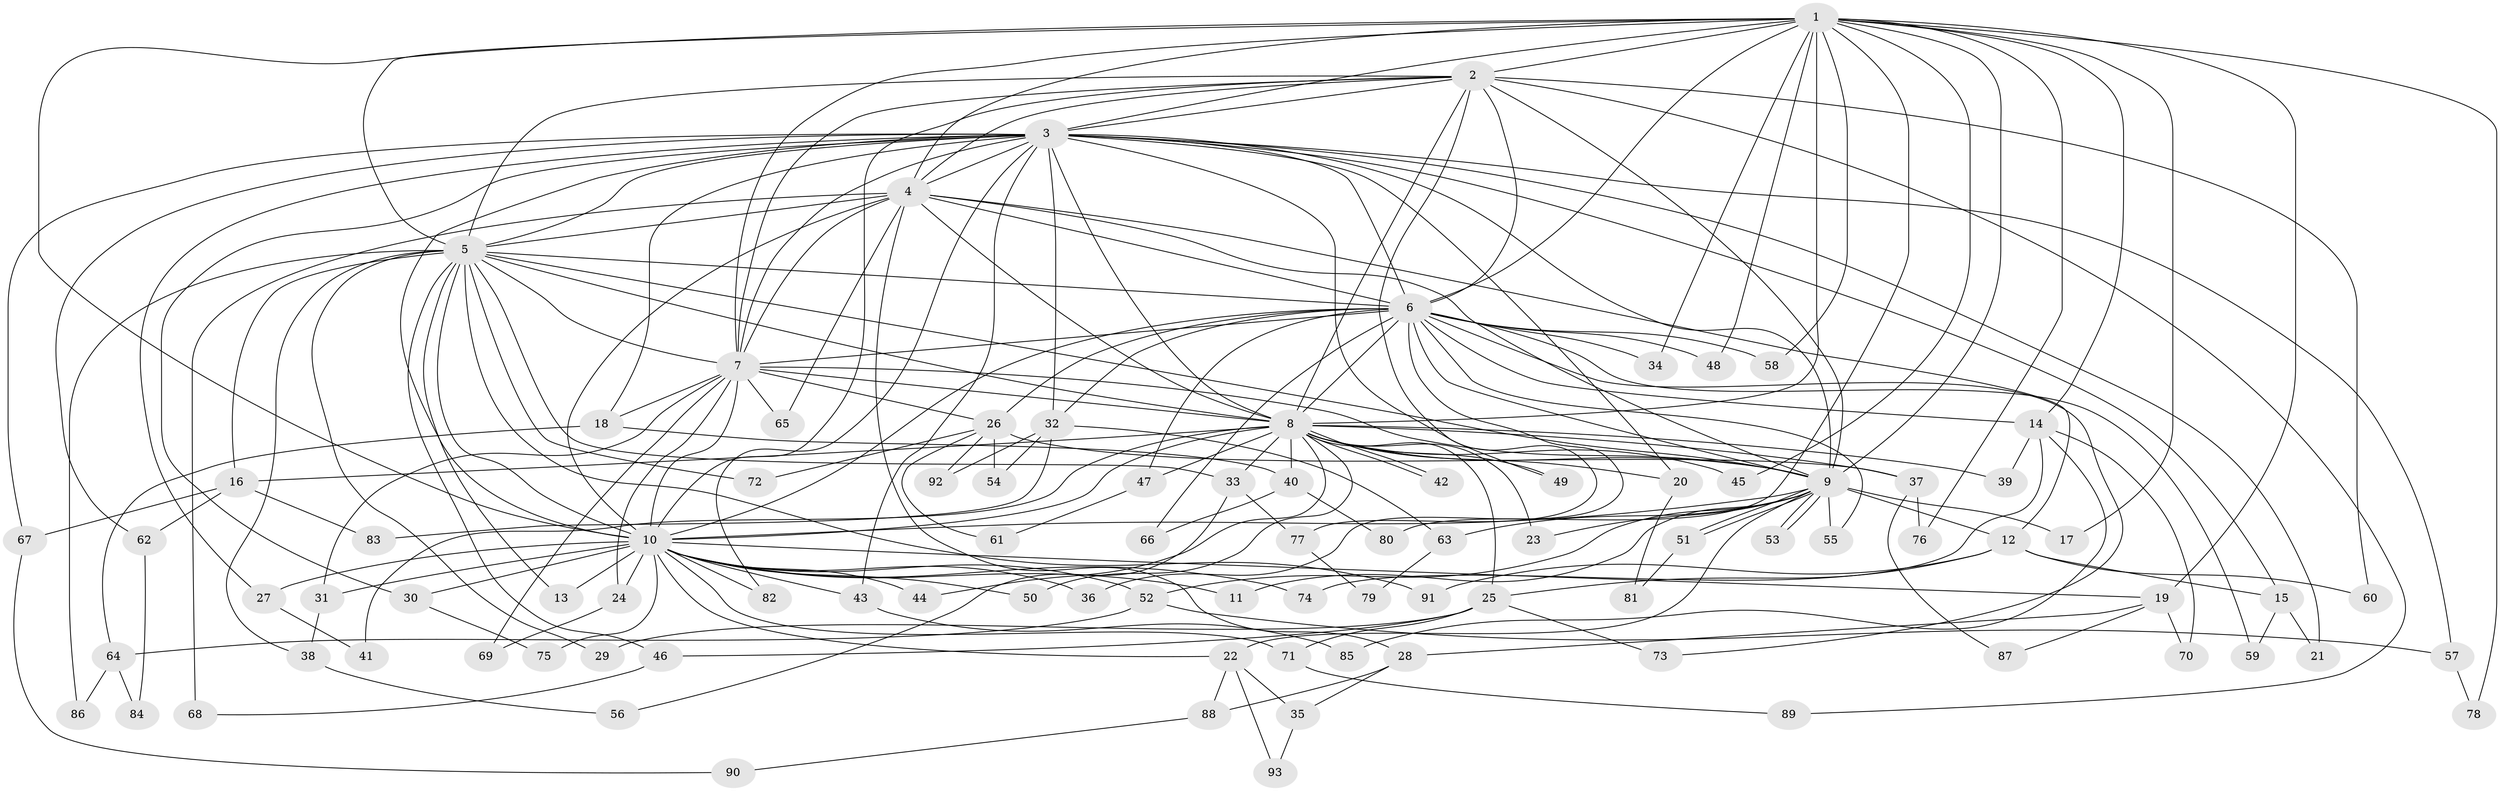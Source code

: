 // Generated by graph-tools (version 1.1) at 2025/13/03/09/25 04:13:45]
// undirected, 93 vertices, 211 edges
graph export_dot {
graph [start="1"]
  node [color=gray90,style=filled];
  1;
  2;
  3;
  4;
  5;
  6;
  7;
  8;
  9;
  10;
  11;
  12;
  13;
  14;
  15;
  16;
  17;
  18;
  19;
  20;
  21;
  22;
  23;
  24;
  25;
  26;
  27;
  28;
  29;
  30;
  31;
  32;
  33;
  34;
  35;
  36;
  37;
  38;
  39;
  40;
  41;
  42;
  43;
  44;
  45;
  46;
  47;
  48;
  49;
  50;
  51;
  52;
  53;
  54;
  55;
  56;
  57;
  58;
  59;
  60;
  61;
  62;
  63;
  64;
  65;
  66;
  67;
  68;
  69;
  70;
  71;
  72;
  73;
  74;
  75;
  76;
  77;
  78;
  79;
  80;
  81;
  82;
  83;
  84;
  85;
  86;
  87;
  88;
  89;
  90;
  91;
  92;
  93;
  1 -- 2;
  1 -- 3;
  1 -- 4;
  1 -- 5;
  1 -- 6;
  1 -- 7;
  1 -- 8;
  1 -- 9;
  1 -- 10;
  1 -- 14;
  1 -- 17;
  1 -- 19;
  1 -- 34;
  1 -- 45;
  1 -- 48;
  1 -- 58;
  1 -- 76;
  1 -- 78;
  1 -- 80;
  2 -- 3;
  2 -- 4;
  2 -- 5;
  2 -- 6;
  2 -- 7;
  2 -- 8;
  2 -- 9;
  2 -- 10;
  2 -- 49;
  2 -- 60;
  2 -- 89;
  3 -- 4;
  3 -- 5;
  3 -- 6;
  3 -- 7;
  3 -- 8;
  3 -- 9;
  3 -- 10;
  3 -- 15;
  3 -- 18;
  3 -- 20;
  3 -- 21;
  3 -- 27;
  3 -- 30;
  3 -- 32;
  3 -- 43;
  3 -- 57;
  3 -- 62;
  3 -- 67;
  3 -- 77;
  3 -- 82;
  4 -- 5;
  4 -- 6;
  4 -- 7;
  4 -- 8;
  4 -- 9;
  4 -- 10;
  4 -- 12;
  4 -- 28;
  4 -- 65;
  4 -- 68;
  5 -- 6;
  5 -- 7;
  5 -- 8;
  5 -- 9;
  5 -- 10;
  5 -- 13;
  5 -- 16;
  5 -- 29;
  5 -- 33;
  5 -- 38;
  5 -- 46;
  5 -- 72;
  5 -- 86;
  5 -- 91;
  6 -- 7;
  6 -- 8;
  6 -- 9;
  6 -- 10;
  6 -- 14;
  6 -- 26;
  6 -- 32;
  6 -- 34;
  6 -- 36;
  6 -- 47;
  6 -- 48;
  6 -- 55;
  6 -- 58;
  6 -- 59;
  6 -- 66;
  6 -- 73;
  7 -- 8;
  7 -- 9;
  7 -- 10;
  7 -- 18;
  7 -- 24;
  7 -- 26;
  7 -- 31;
  7 -- 65;
  7 -- 69;
  8 -- 9;
  8 -- 10;
  8 -- 16;
  8 -- 20;
  8 -- 23;
  8 -- 25;
  8 -- 33;
  8 -- 37;
  8 -- 39;
  8 -- 40;
  8 -- 41;
  8 -- 42;
  8 -- 42;
  8 -- 44;
  8 -- 45;
  8 -- 47;
  8 -- 49;
  8 -- 50;
  9 -- 10;
  9 -- 11;
  9 -- 12;
  9 -- 17;
  9 -- 22;
  9 -- 23;
  9 -- 51;
  9 -- 51;
  9 -- 52;
  9 -- 53;
  9 -- 53;
  9 -- 55;
  9 -- 63;
  10 -- 11;
  10 -- 13;
  10 -- 19;
  10 -- 22;
  10 -- 24;
  10 -- 27;
  10 -- 30;
  10 -- 31;
  10 -- 36;
  10 -- 43;
  10 -- 44;
  10 -- 50;
  10 -- 52;
  10 -- 71;
  10 -- 74;
  10 -- 75;
  10 -- 82;
  12 -- 15;
  12 -- 25;
  12 -- 60;
  12 -- 91;
  14 -- 39;
  14 -- 70;
  14 -- 74;
  14 -- 85;
  15 -- 21;
  15 -- 59;
  16 -- 62;
  16 -- 67;
  16 -- 83;
  18 -- 40;
  18 -- 64;
  19 -- 28;
  19 -- 70;
  19 -- 87;
  20 -- 81;
  22 -- 35;
  22 -- 88;
  22 -- 93;
  24 -- 69;
  25 -- 29;
  25 -- 46;
  25 -- 71;
  25 -- 73;
  26 -- 37;
  26 -- 54;
  26 -- 61;
  26 -- 72;
  26 -- 92;
  27 -- 41;
  28 -- 35;
  28 -- 88;
  30 -- 75;
  31 -- 38;
  32 -- 54;
  32 -- 63;
  32 -- 83;
  32 -- 92;
  33 -- 56;
  33 -- 77;
  35 -- 93;
  37 -- 76;
  37 -- 87;
  38 -- 56;
  40 -- 66;
  40 -- 80;
  43 -- 85;
  46 -- 68;
  47 -- 61;
  51 -- 81;
  52 -- 57;
  52 -- 64;
  57 -- 78;
  62 -- 84;
  63 -- 79;
  64 -- 84;
  64 -- 86;
  67 -- 90;
  71 -- 89;
  77 -- 79;
  88 -- 90;
}
